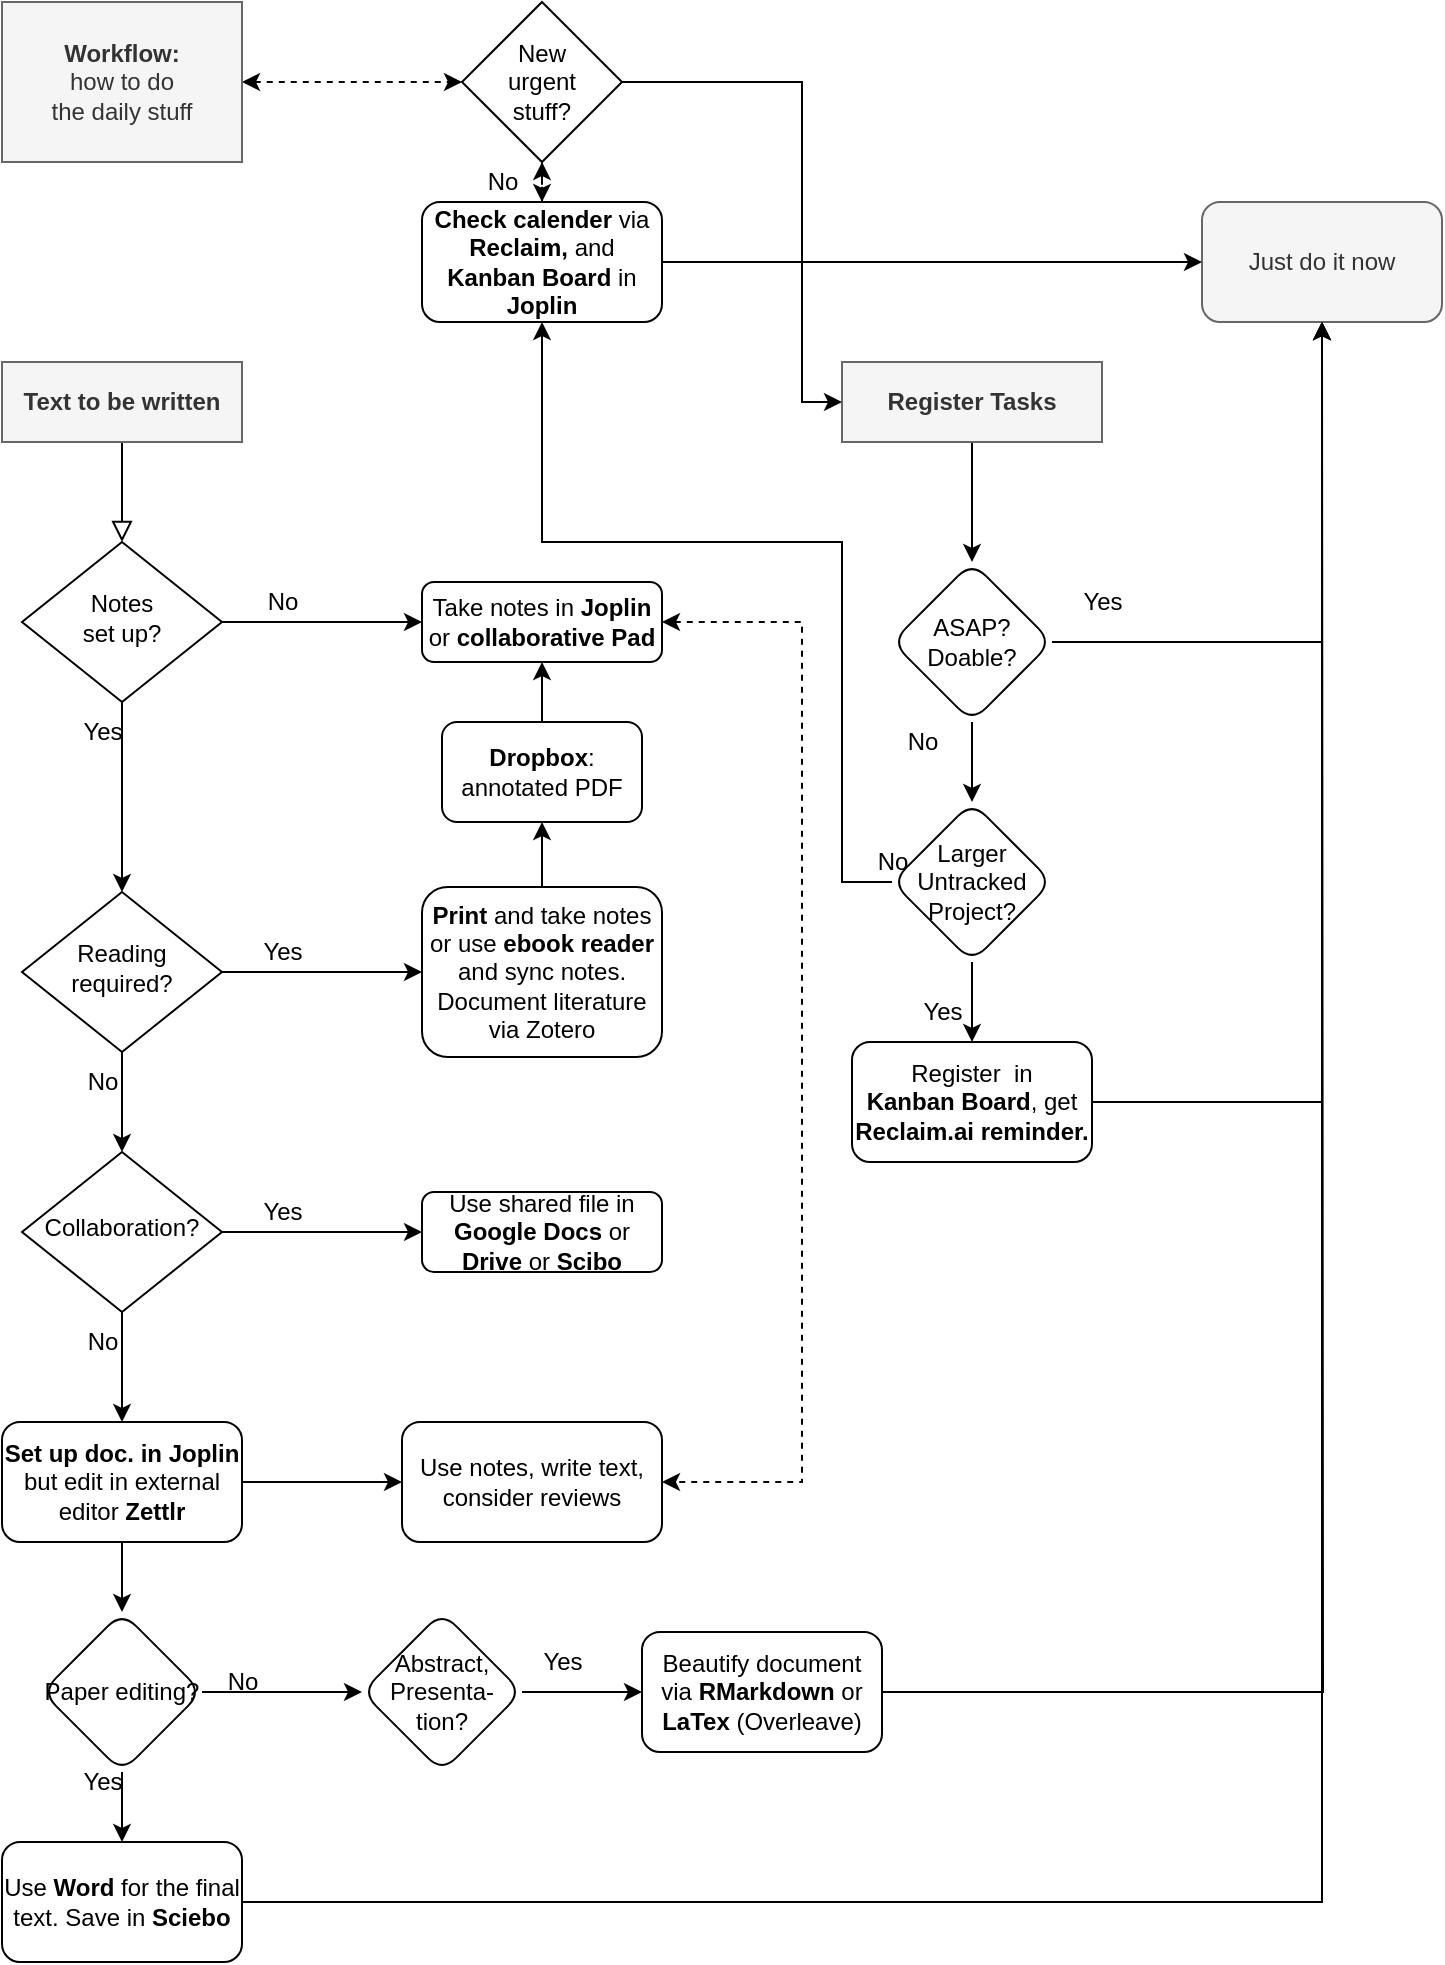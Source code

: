 <mxfile version="20.1.3" type="github">
  <diagram id="C5RBs43oDa-KdzZeNtuy" name="Page-1">
    <mxGraphModel dx="1673" dy="1016" grid="1" gridSize="10" guides="1" tooltips="1" connect="1" arrows="1" fold="1" page="1" pageScale="1" pageWidth="827" pageHeight="1169" math="0" shadow="0">
      <root>
        <mxCell id="WIyWlLk6GJQsqaUBKTNV-0" />
        <mxCell id="WIyWlLk6GJQsqaUBKTNV-1" parent="WIyWlLk6GJQsqaUBKTNV-0" />
        <mxCell id="WIyWlLk6GJQsqaUBKTNV-2" value="" style="rounded=0;html=1;jettySize=auto;orthogonalLoop=1;fontSize=11;endArrow=block;endFill=0;endSize=8;strokeWidth=1;shadow=0;labelBackgroundColor=none;edgeStyle=orthogonalEdgeStyle;" parent="WIyWlLk6GJQsqaUBKTNV-1" source="WIyWlLk6GJQsqaUBKTNV-3" target="WIyWlLk6GJQsqaUBKTNV-6" edge="1">
          <mxGeometry relative="1" as="geometry" />
        </mxCell>
        <mxCell id="WIyWlLk6GJQsqaUBKTNV-3" value="&lt;b&gt;Text to be written&lt;/b&gt;" style="rounded=0;whiteSpace=wrap;html=1;fontSize=12;glass=0;strokeWidth=1;shadow=0;fillColor=#f5f5f5;fontColor=#333333;strokeColor=#666666;" parent="WIyWlLk6GJQsqaUBKTNV-1" vertex="1">
          <mxGeometry x="80" y="190" width="120" height="40" as="geometry" />
        </mxCell>
        <mxCell id="ObWo0l2c98YZDXIt6_wW-73" value="" style="edgeStyle=orthogonalEdgeStyle;rounded=0;orthogonalLoop=1;jettySize=auto;html=1;exitX=0.5;exitY=1;exitDx=0;exitDy=0;" edge="1" parent="WIyWlLk6GJQsqaUBKTNV-1" source="WIyWlLk6GJQsqaUBKTNV-6" target="ObWo0l2c98YZDXIt6_wW-50">
          <mxGeometry relative="1" as="geometry">
            <mxPoint x="140" y="390" as="sourcePoint" />
          </mxGeometry>
        </mxCell>
        <mxCell id="ObWo0l2c98YZDXIt6_wW-90" value="" style="edgeStyle=orthogonalEdgeStyle;rounded=0;orthogonalLoop=1;jettySize=auto;html=1;" edge="1" parent="WIyWlLk6GJQsqaUBKTNV-1" source="WIyWlLk6GJQsqaUBKTNV-6" target="WIyWlLk6GJQsqaUBKTNV-7">
          <mxGeometry relative="1" as="geometry" />
        </mxCell>
        <mxCell id="WIyWlLk6GJQsqaUBKTNV-6" value="Notes &lt;br&gt;set up?" style="rhombus;whiteSpace=wrap;html=1;shadow=0;fontFamily=Helvetica;fontSize=12;align=center;strokeWidth=1;spacing=6;spacingTop=-4;" parent="WIyWlLk6GJQsqaUBKTNV-1" vertex="1">
          <mxGeometry x="90" y="280" width="100" height="80" as="geometry" />
        </mxCell>
        <mxCell id="ObWo0l2c98YZDXIt6_wW-110" style="edgeStyle=orthogonalEdgeStyle;rounded=0;orthogonalLoop=1;jettySize=auto;html=1;entryX=1;entryY=0.5;entryDx=0;entryDy=0;dashed=1;startArrow=classic;startFill=1;" edge="1" parent="WIyWlLk6GJQsqaUBKTNV-1" source="WIyWlLk6GJQsqaUBKTNV-7" target="ObWo0l2c98YZDXIt6_wW-104">
          <mxGeometry relative="1" as="geometry">
            <Array as="points">
              <mxPoint x="480" y="320" />
              <mxPoint x="480" y="750" />
            </Array>
          </mxGeometry>
        </mxCell>
        <mxCell id="WIyWlLk6GJQsqaUBKTNV-7" value="Take notes in &lt;b&gt;Joplin &lt;/b&gt;or&lt;b&gt; collaborative Pad&lt;br&gt;&lt;/b&gt;" style="rounded=1;whiteSpace=wrap;html=1;fontSize=12;glass=0;strokeWidth=1;shadow=0;" parent="WIyWlLk6GJQsqaUBKTNV-1" vertex="1">
          <mxGeometry x="290" y="300" width="120" height="40" as="geometry" />
        </mxCell>
        <mxCell id="ObWo0l2c98YZDXIt6_wW-85" value="" style="edgeStyle=orthogonalEdgeStyle;rounded=0;orthogonalLoop=1;jettySize=auto;html=1;" edge="1" parent="WIyWlLk6GJQsqaUBKTNV-1" source="WIyWlLk6GJQsqaUBKTNV-10">
          <mxGeometry relative="1" as="geometry">
            <mxPoint x="290" y="625" as="targetPoint" />
          </mxGeometry>
        </mxCell>
        <mxCell id="ObWo0l2c98YZDXIt6_wW-87" value="" style="edgeStyle=orthogonalEdgeStyle;rounded=0;orthogonalLoop=1;jettySize=auto;html=1;" edge="1" parent="WIyWlLk6GJQsqaUBKTNV-1" source="WIyWlLk6GJQsqaUBKTNV-10" target="ObWo0l2c98YZDXIt6_wW-0">
          <mxGeometry relative="1" as="geometry" />
        </mxCell>
        <mxCell id="WIyWlLk6GJQsqaUBKTNV-10" value="Collaboration?" style="rhombus;whiteSpace=wrap;html=1;shadow=0;fontFamily=Helvetica;fontSize=12;align=center;strokeWidth=1;spacing=6;spacingTop=-4;" parent="WIyWlLk6GJQsqaUBKTNV-1" vertex="1">
          <mxGeometry x="90" y="585" width="100" height="80" as="geometry" />
        </mxCell>
        <mxCell id="WIyWlLk6GJQsqaUBKTNV-12" value="Use shared file in &lt;b&gt;Google Docs&lt;/b&gt; or &lt;b&gt;Drive&lt;/b&gt; or &lt;b&gt;Scibo&lt;/b&gt;" style="rounded=1;whiteSpace=wrap;html=1;fontSize=12;glass=0;strokeWidth=1;shadow=0;" parent="WIyWlLk6GJQsqaUBKTNV-1" vertex="1">
          <mxGeometry x="290" y="605" width="120" height="40" as="geometry" />
        </mxCell>
        <mxCell id="ObWo0l2c98YZDXIt6_wW-4" value="" style="edgeStyle=orthogonalEdgeStyle;rounded=0;orthogonalLoop=1;jettySize=auto;html=1;" edge="1" parent="WIyWlLk6GJQsqaUBKTNV-1" source="ObWo0l2c98YZDXIt6_wW-0" target="ObWo0l2c98YZDXIt6_wW-3">
          <mxGeometry relative="1" as="geometry">
            <Array as="points" />
          </mxGeometry>
        </mxCell>
        <mxCell id="ObWo0l2c98YZDXIt6_wW-105" value="" style="edgeStyle=orthogonalEdgeStyle;rounded=0;orthogonalLoop=1;jettySize=auto;html=1;" edge="1" parent="WIyWlLk6GJQsqaUBKTNV-1" source="ObWo0l2c98YZDXIt6_wW-0" target="ObWo0l2c98YZDXIt6_wW-104">
          <mxGeometry relative="1" as="geometry" />
        </mxCell>
        <mxCell id="ObWo0l2c98YZDXIt6_wW-0" value="&lt;b&gt;Set up doc. in Joplin &lt;/b&gt;but edit in external editor &lt;b&gt;Zettlr&lt;br&gt;&lt;/b&gt;" style="whiteSpace=wrap;html=1;rounded=1;glass=0;strokeWidth=1;shadow=0;" vertex="1" parent="WIyWlLk6GJQsqaUBKTNV-1">
          <mxGeometry x="80" y="720" width="120" height="60" as="geometry" />
        </mxCell>
        <mxCell id="ObWo0l2c98YZDXIt6_wW-79" value="" style="edgeStyle=orthogonalEdgeStyle;rounded=0;orthogonalLoop=1;jettySize=auto;html=1;entryX=0.5;entryY=0;entryDx=0;entryDy=0;" edge="1" parent="WIyWlLk6GJQsqaUBKTNV-1" source="ObWo0l2c98YZDXIt6_wW-3" target="ObWo0l2c98YZDXIt6_wW-5">
          <mxGeometry relative="1" as="geometry">
            <mxPoint x="140" y="945" as="targetPoint" />
          </mxGeometry>
        </mxCell>
        <mxCell id="ObWo0l2c98YZDXIt6_wW-94" value="" style="edgeStyle=orthogonalEdgeStyle;rounded=0;orthogonalLoop=1;jettySize=auto;html=1;" edge="1" parent="WIyWlLk6GJQsqaUBKTNV-1" source="ObWo0l2c98YZDXIt6_wW-3" target="ObWo0l2c98YZDXIt6_wW-93">
          <mxGeometry relative="1" as="geometry" />
        </mxCell>
        <mxCell id="ObWo0l2c98YZDXIt6_wW-3" value="Paper editing?" style="rhombus;whiteSpace=wrap;html=1;rounded=1;glass=0;strokeWidth=1;shadow=0;" vertex="1" parent="WIyWlLk6GJQsqaUBKTNV-1">
          <mxGeometry x="100" y="815" width="80" height="80" as="geometry" />
        </mxCell>
        <mxCell id="ObWo0l2c98YZDXIt6_wW-123" style="edgeStyle=orthogonalEdgeStyle;rounded=0;orthogonalLoop=1;jettySize=auto;html=1;exitX=1;exitY=0.5;exitDx=0;exitDy=0;entryX=0.5;entryY=1;entryDx=0;entryDy=0;startArrow=none;startFill=0;" edge="1" parent="WIyWlLk6GJQsqaUBKTNV-1" source="ObWo0l2c98YZDXIt6_wW-5" target="ObWo0l2c98YZDXIt6_wW-15">
          <mxGeometry relative="1" as="geometry" />
        </mxCell>
        <mxCell id="ObWo0l2c98YZDXIt6_wW-5" value="Use &lt;b&gt;Word &lt;/b&gt;for the final text. Save in &lt;b&gt;Sciebo&lt;/b&gt;" style="whiteSpace=wrap;html=1;rounded=1;glass=0;strokeWidth=1;shadow=0;" vertex="1" parent="WIyWlLk6GJQsqaUBKTNV-1">
          <mxGeometry x="80" y="930" width="120" height="60" as="geometry" />
        </mxCell>
        <mxCell id="ObWo0l2c98YZDXIt6_wW-14" value="" style="edgeStyle=orthogonalEdgeStyle;rounded=0;orthogonalLoop=1;jettySize=auto;html=1;" edge="1" parent="WIyWlLk6GJQsqaUBKTNV-1" source="ObWo0l2c98YZDXIt6_wW-12" target="ObWo0l2c98YZDXIt6_wW-13">
          <mxGeometry relative="1" as="geometry" />
        </mxCell>
        <mxCell id="ObWo0l2c98YZDXIt6_wW-12" value="&lt;b&gt;Register Tasks&lt;/b&gt;" style="rounded=0;whiteSpace=wrap;html=1;fillColor=#f5f5f5;fontColor=#333333;strokeColor=#666666;" vertex="1" parent="WIyWlLk6GJQsqaUBKTNV-1">
          <mxGeometry x="500" y="190" width="130" height="40" as="geometry" />
        </mxCell>
        <mxCell id="ObWo0l2c98YZDXIt6_wW-16" value="" style="edgeStyle=orthogonalEdgeStyle;rounded=0;orthogonalLoop=1;jettySize=auto;html=1;" edge="1" parent="WIyWlLk6GJQsqaUBKTNV-1" source="ObWo0l2c98YZDXIt6_wW-13" target="ObWo0l2c98YZDXIt6_wW-15">
          <mxGeometry relative="1" as="geometry" />
        </mxCell>
        <mxCell id="ObWo0l2c98YZDXIt6_wW-25" value="" style="edgeStyle=orthogonalEdgeStyle;rounded=0;orthogonalLoop=1;jettySize=auto;html=1;" edge="1" parent="WIyWlLk6GJQsqaUBKTNV-1" source="ObWo0l2c98YZDXIt6_wW-13" target="ObWo0l2c98YZDXIt6_wW-24">
          <mxGeometry relative="1" as="geometry" />
        </mxCell>
        <mxCell id="ObWo0l2c98YZDXIt6_wW-13" value="ASAP? Doable?" style="rhombus;whiteSpace=wrap;html=1;rounded=1;" vertex="1" parent="WIyWlLk6GJQsqaUBKTNV-1">
          <mxGeometry x="525" y="290" width="80" height="80" as="geometry" />
        </mxCell>
        <mxCell id="ObWo0l2c98YZDXIt6_wW-15" value="Just do it now" style="whiteSpace=wrap;html=1;rounded=1;fillColor=#f5f5f5;fontColor=#333333;strokeColor=#666666;" vertex="1" parent="WIyWlLk6GJQsqaUBKTNV-1">
          <mxGeometry x="680" y="110" width="120" height="60" as="geometry" />
        </mxCell>
        <mxCell id="ObWo0l2c98YZDXIt6_wW-17" value="Yes" style="text;html=1;align=center;verticalAlign=middle;resizable=0;points=[];autosize=1;strokeColor=none;fillColor=none;" vertex="1" parent="WIyWlLk6GJQsqaUBKTNV-1">
          <mxGeometry x="610" y="295" width="40" height="30" as="geometry" />
        </mxCell>
        <mxCell id="ObWo0l2c98YZDXIt6_wW-28" value="" style="edgeStyle=orthogonalEdgeStyle;rounded=0;orthogonalLoop=1;jettySize=auto;html=1;" edge="1" parent="WIyWlLk6GJQsqaUBKTNV-1" source="ObWo0l2c98YZDXIt6_wW-24" target="ObWo0l2c98YZDXIt6_wW-27">
          <mxGeometry relative="1" as="geometry">
            <Array as="points">
              <mxPoint x="500" y="450" />
              <mxPoint x="500" y="280" />
              <mxPoint x="350" y="280" />
            </Array>
          </mxGeometry>
        </mxCell>
        <mxCell id="ObWo0l2c98YZDXIt6_wW-37" value="" style="edgeStyle=orthogonalEdgeStyle;rounded=0;orthogonalLoop=1;jettySize=auto;html=1;" edge="1" parent="WIyWlLk6GJQsqaUBKTNV-1" source="ObWo0l2c98YZDXIt6_wW-24" target="ObWo0l2c98YZDXIt6_wW-36">
          <mxGeometry relative="1" as="geometry" />
        </mxCell>
        <mxCell id="ObWo0l2c98YZDXIt6_wW-24" value="Larger Untracked Project?" style="rhombus;whiteSpace=wrap;html=1;rounded=1;" vertex="1" parent="WIyWlLk6GJQsqaUBKTNV-1">
          <mxGeometry x="525" y="410" width="80" height="80" as="geometry" />
        </mxCell>
        <mxCell id="ObWo0l2c98YZDXIt6_wW-26" value="No" style="text;html=1;align=center;verticalAlign=middle;resizable=0;points=[];autosize=1;strokeColor=none;fillColor=none;" vertex="1" parent="WIyWlLk6GJQsqaUBKTNV-1">
          <mxGeometry x="520" y="365" width="40" height="30" as="geometry" />
        </mxCell>
        <mxCell id="ObWo0l2c98YZDXIt6_wW-120" style="edgeStyle=orthogonalEdgeStyle;rounded=0;orthogonalLoop=1;jettySize=auto;html=1;exitX=1;exitY=0.5;exitDx=0;exitDy=0;entryX=0;entryY=0.5;entryDx=0;entryDy=0;startArrow=none;startFill=0;" edge="1" parent="WIyWlLk6GJQsqaUBKTNV-1" source="ObWo0l2c98YZDXIt6_wW-27" target="ObWo0l2c98YZDXIt6_wW-15">
          <mxGeometry relative="1" as="geometry" />
        </mxCell>
        <mxCell id="ObWo0l2c98YZDXIt6_wW-27" value="&lt;b&gt;Check calender &lt;/b&gt;via&lt;b&gt; Reclaim, &lt;/b&gt;and &lt;b&gt;Kanban Board&lt;/b&gt; in &lt;b&gt;Joplin&lt;/b&gt;" style="whiteSpace=wrap;html=1;rounded=1;" vertex="1" parent="WIyWlLk6GJQsqaUBKTNV-1">
          <mxGeometry x="290" y="110" width="120" height="60" as="geometry" />
        </mxCell>
        <mxCell id="ObWo0l2c98YZDXIt6_wW-29" value="Yes" style="text;html=1;align=center;verticalAlign=middle;resizable=0;points=[];autosize=1;strokeColor=none;fillColor=none;" vertex="1" parent="WIyWlLk6GJQsqaUBKTNV-1">
          <mxGeometry x="530" y="500" width="40" height="30" as="geometry" />
        </mxCell>
        <mxCell id="ObWo0l2c98YZDXIt6_wW-121" style="edgeStyle=orthogonalEdgeStyle;rounded=0;orthogonalLoop=1;jettySize=auto;html=1;exitX=1;exitY=0.5;exitDx=0;exitDy=0;entryX=0.5;entryY=1;entryDx=0;entryDy=0;startArrow=none;startFill=0;" edge="1" parent="WIyWlLk6GJQsqaUBKTNV-1" source="ObWo0l2c98YZDXIt6_wW-36" target="ObWo0l2c98YZDXIt6_wW-15">
          <mxGeometry relative="1" as="geometry" />
        </mxCell>
        <mxCell id="ObWo0l2c98YZDXIt6_wW-36" value="Register&amp;nbsp; in &lt;b&gt;&lt;br&gt;Kanban Board&lt;/b&gt;, get &lt;b&gt;Reclaim.ai reminder.&lt;br&gt;&lt;/b&gt;" style="whiteSpace=wrap;html=1;rounded=1;" vertex="1" parent="WIyWlLk6GJQsqaUBKTNV-1">
          <mxGeometry x="505" y="530" width="120" height="60" as="geometry" />
        </mxCell>
        <mxCell id="ObWo0l2c98YZDXIt6_wW-38" value="No" style="text;html=1;align=center;verticalAlign=middle;resizable=0;points=[];autosize=1;strokeColor=none;fillColor=none;" vertex="1" parent="WIyWlLk6GJQsqaUBKTNV-1">
          <mxGeometry x="505" y="425" width="40" height="30" as="geometry" />
        </mxCell>
        <mxCell id="ObWo0l2c98YZDXIt6_wW-112" value="" style="edgeStyle=orthogonalEdgeStyle;rounded=0;orthogonalLoop=1;jettySize=auto;html=1;dashed=1;startArrow=classic;startFill=1;" edge="1" parent="WIyWlLk6GJQsqaUBKTNV-1" source="ObWo0l2c98YZDXIt6_wW-39" target="ObWo0l2c98YZDXIt6_wW-111">
          <mxGeometry relative="1" as="geometry" />
        </mxCell>
        <mxCell id="ObWo0l2c98YZDXIt6_wW-39" value="&lt;b&gt;Workflow:&lt;/b&gt; &lt;br&gt;how to do &lt;br&gt;the daily stuff" style="rounded=0;whiteSpace=wrap;html=1;fontSize=12;glass=0;strokeWidth=1;shadow=0;fillColor=#f5f5f5;fontColor=#333333;strokeColor=#666666;" vertex="1" parent="WIyWlLk6GJQsqaUBKTNV-1">
          <mxGeometry x="80" y="10" width="120" height="80" as="geometry" />
        </mxCell>
        <mxCell id="ObWo0l2c98YZDXIt6_wW-54" value="" style="edgeStyle=orthogonalEdgeStyle;rounded=0;orthogonalLoop=1;jettySize=auto;html=1;" edge="1" parent="WIyWlLk6GJQsqaUBKTNV-1" source="ObWo0l2c98YZDXIt6_wW-48" target="ObWo0l2c98YZDXIt6_wW-53">
          <mxGeometry relative="1" as="geometry" />
        </mxCell>
        <mxCell id="ObWo0l2c98YZDXIt6_wW-48" value="&lt;b&gt;Print &lt;/b&gt;and take notes or use &lt;b&gt;ebook reader&lt;/b&gt; and sync notes. Document literature via Zotero" style="rounded=1;whiteSpace=wrap;html=1;glass=0;strokeWidth=1;shadow=0;" vertex="1" parent="WIyWlLk6GJQsqaUBKTNV-1">
          <mxGeometry x="290" y="452.5" width="120" height="85" as="geometry" />
        </mxCell>
        <mxCell id="ObWo0l2c98YZDXIt6_wW-66" value="" style="edgeStyle=orthogonalEdgeStyle;rounded=0;orthogonalLoop=1;jettySize=auto;html=1;" edge="1" parent="WIyWlLk6GJQsqaUBKTNV-1" source="ObWo0l2c98YZDXIt6_wW-50" target="ObWo0l2c98YZDXIt6_wW-48">
          <mxGeometry relative="1" as="geometry" />
        </mxCell>
        <mxCell id="ObWo0l2c98YZDXIt6_wW-84" value="" style="edgeStyle=orthogonalEdgeStyle;rounded=0;orthogonalLoop=1;jettySize=auto;html=1;" edge="1" parent="WIyWlLk6GJQsqaUBKTNV-1" source="ObWo0l2c98YZDXIt6_wW-50" target="WIyWlLk6GJQsqaUBKTNV-10">
          <mxGeometry relative="1" as="geometry" />
        </mxCell>
        <mxCell id="ObWo0l2c98YZDXIt6_wW-50" value="Reading required?" style="rhombus;whiteSpace=wrap;html=1;shadow=0;fontFamily=Helvetica;fontSize=12;align=center;strokeWidth=1;spacing=6;spacingTop=-4;" vertex="1" parent="WIyWlLk6GJQsqaUBKTNV-1">
          <mxGeometry x="90" y="455" width="100" height="80" as="geometry" />
        </mxCell>
        <mxCell id="ObWo0l2c98YZDXIt6_wW-70" value="" style="edgeStyle=orthogonalEdgeStyle;rounded=0;orthogonalLoop=1;jettySize=auto;html=1;" edge="1" parent="WIyWlLk6GJQsqaUBKTNV-1" source="ObWo0l2c98YZDXIt6_wW-53" target="WIyWlLk6GJQsqaUBKTNV-7">
          <mxGeometry relative="1" as="geometry" />
        </mxCell>
        <mxCell id="ObWo0l2c98YZDXIt6_wW-53" value="&lt;b&gt;Dropbox&lt;/b&gt;: annotated PDF" style="whiteSpace=wrap;html=1;rounded=1;glass=0;strokeWidth=1;shadow=0;" vertex="1" parent="WIyWlLk6GJQsqaUBKTNV-1">
          <mxGeometry x="300" y="370" width="100" height="50" as="geometry" />
        </mxCell>
        <mxCell id="ObWo0l2c98YZDXIt6_wW-62" value="Yes" style="text;html=1;align=center;verticalAlign=middle;resizable=0;points=[];autosize=1;strokeColor=none;fillColor=none;" vertex="1" parent="WIyWlLk6GJQsqaUBKTNV-1">
          <mxGeometry x="200" y="470" width="40" height="30" as="geometry" />
        </mxCell>
        <mxCell id="ObWo0l2c98YZDXIt6_wW-74" value="Yes" style="text;html=1;align=center;verticalAlign=middle;resizable=0;points=[];autosize=1;strokeColor=none;fillColor=none;" vertex="1" parent="WIyWlLk6GJQsqaUBKTNV-1">
          <mxGeometry x="110" y="360" width="40" height="30" as="geometry" />
        </mxCell>
        <mxCell id="ObWo0l2c98YZDXIt6_wW-80" value="Yes" style="text;html=1;align=center;verticalAlign=middle;resizable=0;points=[];autosize=1;strokeColor=none;fillColor=none;" vertex="1" parent="WIyWlLk6GJQsqaUBKTNV-1">
          <mxGeometry x="110" y="885" width="40" height="30" as="geometry" />
        </mxCell>
        <mxCell id="ObWo0l2c98YZDXIt6_wW-86" value="Yes" style="text;html=1;align=center;verticalAlign=middle;resizable=0;points=[];autosize=1;strokeColor=none;fillColor=none;" vertex="1" parent="WIyWlLk6GJQsqaUBKTNV-1">
          <mxGeometry x="200" y="600" width="40" height="30" as="geometry" />
        </mxCell>
        <mxCell id="ObWo0l2c98YZDXIt6_wW-89" value="No" style="text;html=1;align=center;verticalAlign=middle;resizable=0;points=[];autosize=1;strokeColor=none;fillColor=none;" vertex="1" parent="WIyWlLk6GJQsqaUBKTNV-1">
          <mxGeometry x="110" y="665" width="40" height="30" as="geometry" />
        </mxCell>
        <mxCell id="ObWo0l2c98YZDXIt6_wW-91" value="No" style="text;html=1;align=center;verticalAlign=middle;resizable=0;points=[];autosize=1;strokeColor=none;fillColor=none;" vertex="1" parent="WIyWlLk6GJQsqaUBKTNV-1">
          <mxGeometry x="200" y="295" width="40" height="30" as="geometry" />
        </mxCell>
        <mxCell id="ObWo0l2c98YZDXIt6_wW-97" value="" style="edgeStyle=orthogonalEdgeStyle;rounded=0;orthogonalLoop=1;jettySize=auto;html=1;" edge="1" parent="WIyWlLk6GJQsqaUBKTNV-1" source="ObWo0l2c98YZDXIt6_wW-93" target="ObWo0l2c98YZDXIt6_wW-96">
          <mxGeometry relative="1" as="geometry" />
        </mxCell>
        <mxCell id="ObWo0l2c98YZDXIt6_wW-93" value="Abstract, Presenta-tion?" style="rhombus;whiteSpace=wrap;html=1;rounded=1;glass=0;strokeWidth=1;shadow=0;" vertex="1" parent="WIyWlLk6GJQsqaUBKTNV-1">
          <mxGeometry x="260" y="815" width="80" height="80" as="geometry" />
        </mxCell>
        <mxCell id="ObWo0l2c98YZDXIt6_wW-95" value="No" style="text;html=1;align=center;verticalAlign=middle;resizable=0;points=[];autosize=1;strokeColor=none;fillColor=none;" vertex="1" parent="WIyWlLk6GJQsqaUBKTNV-1">
          <mxGeometry x="180" y="835" width="40" height="30" as="geometry" />
        </mxCell>
        <mxCell id="ObWo0l2c98YZDXIt6_wW-102" style="edgeStyle=orthogonalEdgeStyle;rounded=0;orthogonalLoop=1;jettySize=auto;html=1;" edge="1" parent="WIyWlLk6GJQsqaUBKTNV-1" source="ObWo0l2c98YZDXIt6_wW-96">
          <mxGeometry relative="1" as="geometry">
            <mxPoint x="740" y="170" as="targetPoint" />
          </mxGeometry>
        </mxCell>
        <mxCell id="ObWo0l2c98YZDXIt6_wW-96" value="Beautify document via &lt;b&gt;RMarkdown &lt;/b&gt;or &lt;b&gt;LaTex &lt;/b&gt;(Overleave)" style="whiteSpace=wrap;html=1;rounded=1;glass=0;strokeWidth=1;shadow=0;" vertex="1" parent="WIyWlLk6GJQsqaUBKTNV-1">
          <mxGeometry x="400" y="825" width="120" height="60" as="geometry" />
        </mxCell>
        <mxCell id="ObWo0l2c98YZDXIt6_wW-98" value="Yes" style="text;html=1;align=center;verticalAlign=middle;resizable=0;points=[];autosize=1;strokeColor=none;fillColor=none;" vertex="1" parent="WIyWlLk6GJQsqaUBKTNV-1">
          <mxGeometry x="340" y="825" width="40" height="30" as="geometry" />
        </mxCell>
        <mxCell id="ObWo0l2c98YZDXIt6_wW-103" value="No" style="text;html=1;align=center;verticalAlign=middle;resizable=0;points=[];autosize=1;strokeColor=none;fillColor=none;" vertex="1" parent="WIyWlLk6GJQsqaUBKTNV-1">
          <mxGeometry x="110" y="535" width="40" height="30" as="geometry" />
        </mxCell>
        <mxCell id="ObWo0l2c98YZDXIt6_wW-104" value="Use notes, write text, consider reviews" style="whiteSpace=wrap;html=1;rounded=1;glass=0;strokeWidth=1;shadow=0;" vertex="1" parent="WIyWlLk6GJQsqaUBKTNV-1">
          <mxGeometry x="280" y="720" width="130" height="60" as="geometry" />
        </mxCell>
        <mxCell id="ObWo0l2c98YZDXIt6_wW-117" value="" style="edgeStyle=orthogonalEdgeStyle;rounded=0;orthogonalLoop=1;jettySize=auto;html=1;dashed=1;startArrow=classic;startFill=1;" edge="1" parent="WIyWlLk6GJQsqaUBKTNV-1" source="ObWo0l2c98YZDXIt6_wW-111" target="ObWo0l2c98YZDXIt6_wW-27">
          <mxGeometry relative="1" as="geometry" />
        </mxCell>
        <mxCell id="ObWo0l2c98YZDXIt6_wW-119" style="edgeStyle=orthogonalEdgeStyle;rounded=0;orthogonalLoop=1;jettySize=auto;html=1;exitX=1;exitY=0.5;exitDx=0;exitDy=0;entryX=0;entryY=0.5;entryDx=0;entryDy=0;startArrow=none;startFill=0;" edge="1" parent="WIyWlLk6GJQsqaUBKTNV-1" source="ObWo0l2c98YZDXIt6_wW-111" target="ObWo0l2c98YZDXIt6_wW-12">
          <mxGeometry relative="1" as="geometry">
            <Array as="points">
              <mxPoint x="390" y="50" />
              <mxPoint x="480" y="50" />
              <mxPoint x="480" y="210" />
            </Array>
          </mxGeometry>
        </mxCell>
        <mxCell id="ObWo0l2c98YZDXIt6_wW-111" value="New &lt;br&gt;urgent&lt;br&gt; stuff?" style="rhombus;whiteSpace=wrap;html=1;rounded=0;glass=0;strokeWidth=1;shadow=0;" vertex="1" parent="WIyWlLk6GJQsqaUBKTNV-1">
          <mxGeometry x="310" y="10" width="80" height="80" as="geometry" />
        </mxCell>
        <mxCell id="ObWo0l2c98YZDXIt6_wW-118" value="No" style="text;html=1;align=center;verticalAlign=middle;resizable=0;points=[];autosize=1;strokeColor=none;fillColor=none;" vertex="1" parent="WIyWlLk6GJQsqaUBKTNV-1">
          <mxGeometry x="310" y="85" width="40" height="30" as="geometry" />
        </mxCell>
      </root>
    </mxGraphModel>
  </diagram>
</mxfile>
